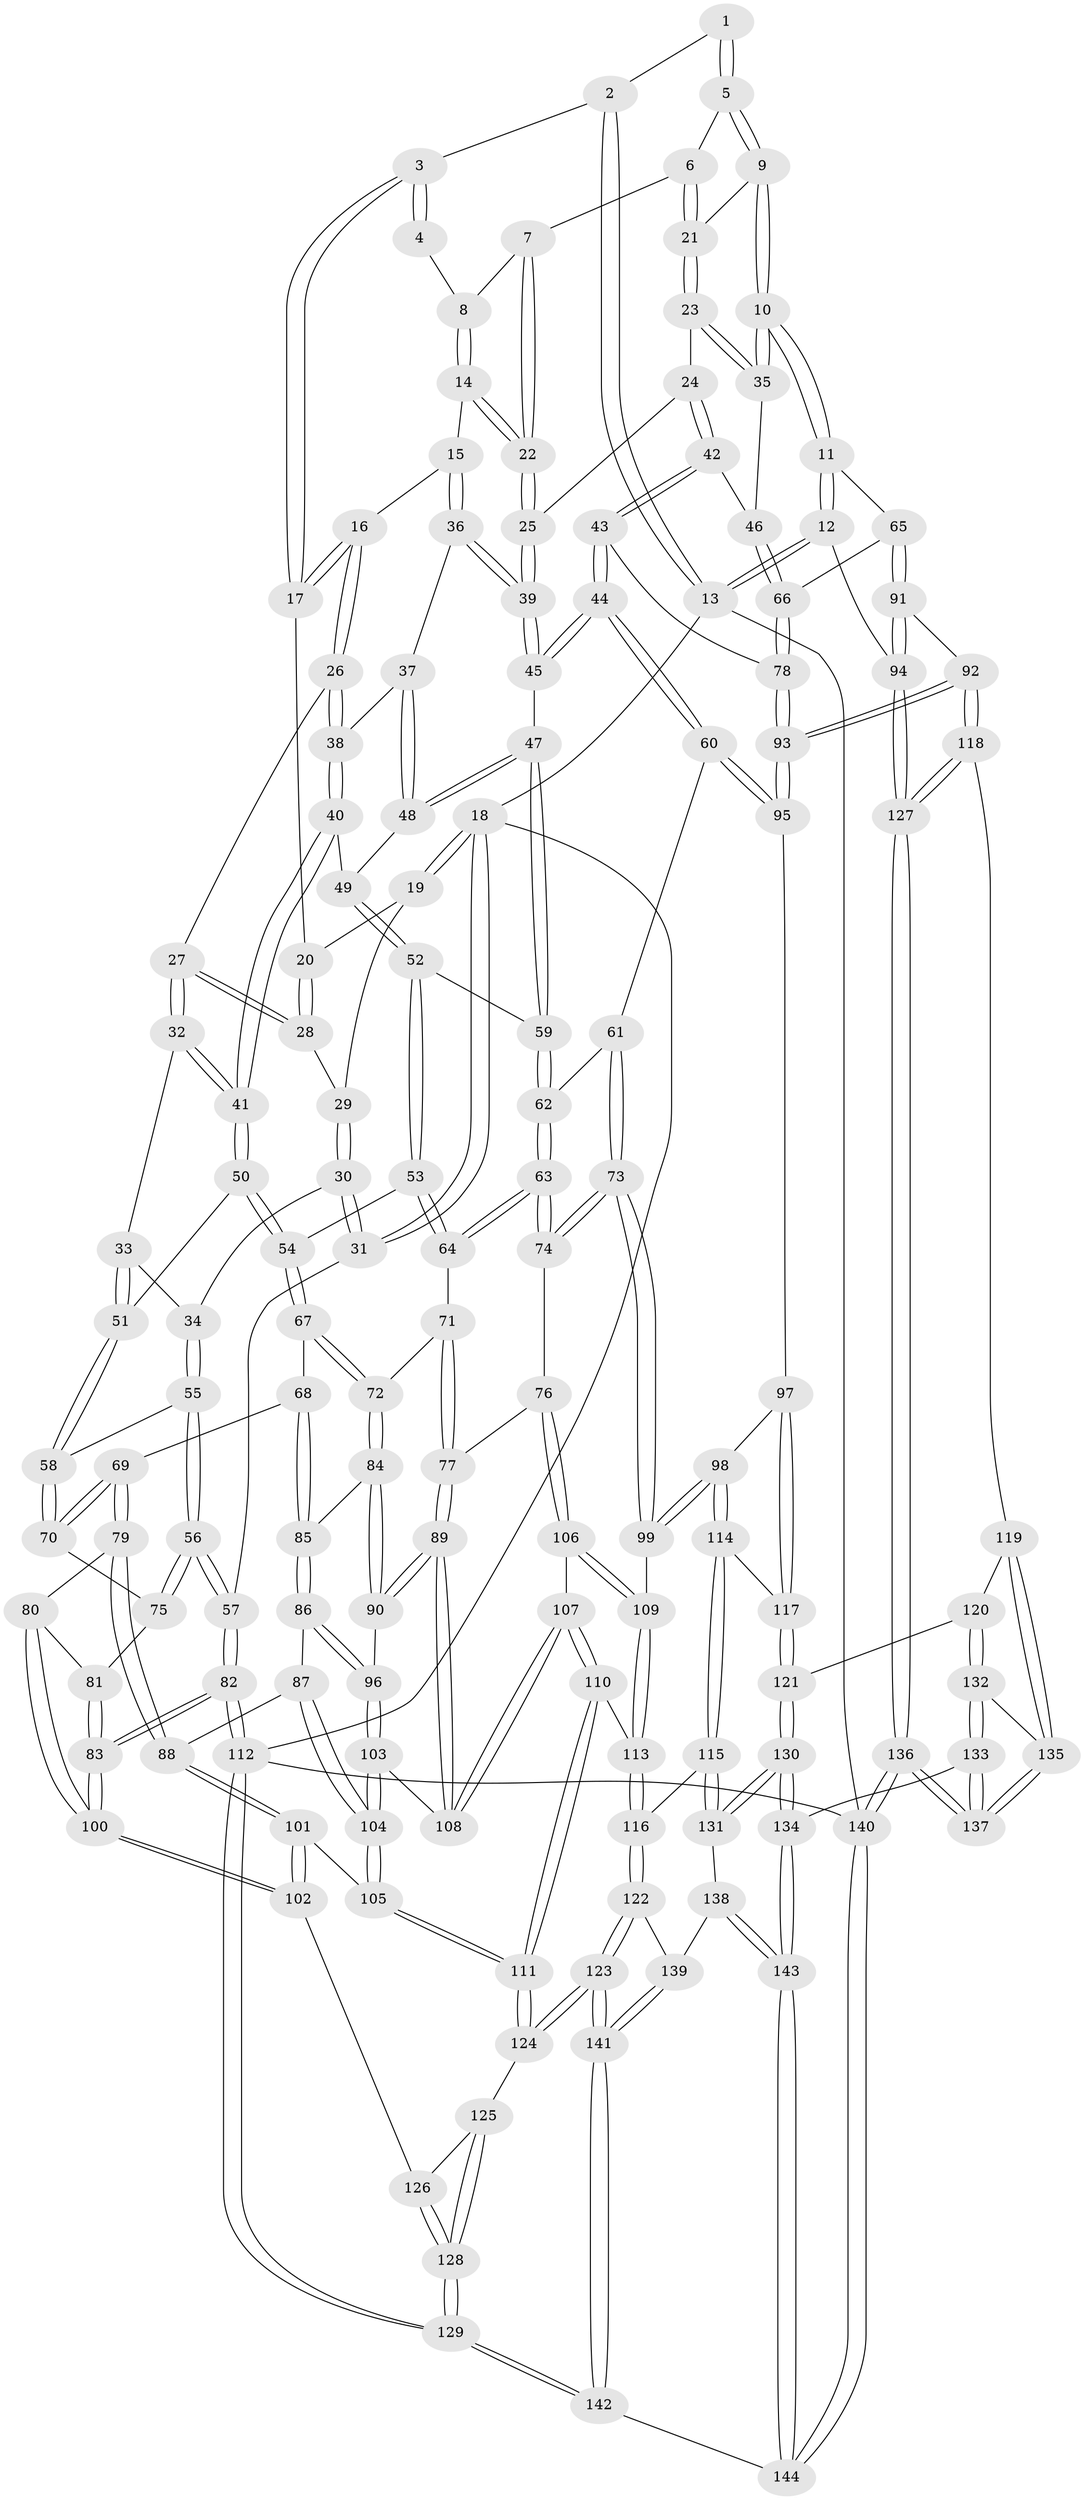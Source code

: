 // Generated by graph-tools (version 1.1) at 2025/27/03/09/25 03:27:10]
// undirected, 144 vertices, 357 edges
graph export_dot {
graph [start="1"]
  node [color=gray90,style=filled];
  1 [pos="+0.7639367788245366+0"];
  2 [pos="+0.7422231877169636+0"];
  3 [pos="+0.4283465388421108+0"];
  4 [pos="+0.6260935439485392+0.07073513946865391"];
  5 [pos="+0.766122454504015+0"];
  6 [pos="+0.7259915541509155+0.03965938156704315"];
  7 [pos="+0.646779391189256+0.10163407276700988"];
  8 [pos="+0.6265047706954292+0.07457347311837001"];
  9 [pos="+0.8865578946702131+0.0909095617382271"];
  10 [pos="+1+0.22316688637793888"];
  11 [pos="+1+0.24033647134763367"];
  12 [pos="+1+0.23661444454366243"];
  13 [pos="+1+0"];
  14 [pos="+0.5161109188501916+0.0904118126609501"];
  15 [pos="+0.45902665972683787+0.06992220527205308"];
  16 [pos="+0.39842497005702554+0"];
  17 [pos="+0.38878579348197334+0"];
  18 [pos="+0+0"];
  19 [pos="+0+0"];
  20 [pos="+0.31303695560923833+0"];
  21 [pos="+0.7415034889033617+0.1358731750044583"];
  22 [pos="+0.632653948055062+0.15079441600581212"];
  23 [pos="+0.739246893554187+0.1441733948620719"];
  24 [pos="+0.6980047304256607+0.18827034419030658"];
  25 [pos="+0.6390388602637254+0.1647628497053931"];
  26 [pos="+0.29199532368855996+0.13788708627882226"];
  27 [pos="+0.1726164220107312+0.17280426143419936"];
  28 [pos="+0.12048630237396024+0.08577140491503833"];
  29 [pos="+0.10504311627997391+0.0864473448682395"];
  30 [pos="+0+0.13027640476635854"];
  31 [pos="+0+0.07774623686767883"];
  32 [pos="+0.171417640836718+0.17635099942871607"];
  33 [pos="+0.16467700340769018+0.19129175202391543"];
  34 [pos="+0.07011100218441792+0.2321848780886532"];
  35 [pos="+0.9389575323327526+0.24652425148362778"];
  36 [pos="+0.4626592915749347+0.10292654784854598"];
  37 [pos="+0.45098977576180754+0.19162698351290564"];
  38 [pos="+0.31054416781331823+0.20644633649771058"];
  39 [pos="+0.582310129152858+0.2207157101410518"];
  40 [pos="+0.31234484090253123+0.23086667072858721"];
  41 [pos="+0.29761198725138865+0.26986018299673004"];
  42 [pos="+0.7415075343126998+0.3368291108329914"];
  43 [pos="+0.6961180474315412+0.3940919376979791"];
  44 [pos="+0.6951558598193301+0.39472852159688976"];
  45 [pos="+0.5680462947432853+0.27704988477295206"];
  46 [pos="+0.8406016779644384+0.2966992175628193"];
  47 [pos="+0.47177972346707636+0.2801617694844797"];
  48 [pos="+0.45200755573899803+0.22667039698696922"];
  49 [pos="+0.3646360073770226+0.23857069688069268"];
  50 [pos="+0.2803352937267858+0.34096692832635916"];
  51 [pos="+0.20435955521055296+0.32805875602713436"];
  52 [pos="+0.3963868435168084+0.31657908849086724"];
  53 [pos="+0.33076790346060747+0.35781232051425277"];
  54 [pos="+0.2806929567708352+0.3413345822029038"];
  55 [pos="+0.061227853262699604+0.3417849609401628"];
  56 [pos="+0+0.3700624584577486"];
  57 [pos="+0+0.3822572235900635"];
  58 [pos="+0.11579731994631895+0.37071525532285743"];
  59 [pos="+0.4696302159158481+0.28381882175299233"];
  60 [pos="+0.684894151108555+0.41295883562183067"];
  61 [pos="+0.5260415656016705+0.40834589447691244"];
  62 [pos="+0.4860185807013118+0.39720209531067363"];
  63 [pos="+0.41059957394538116+0.45236136117993847"];
  64 [pos="+0.36325815174094894+0.4024087101108967"];
  65 [pos="+0.9159213937162158+0.4728010625698338"];
  66 [pos="+0.8924202850752492+0.47528880213009467"];
  67 [pos="+0.26166636454805137+0.4151339902440617"];
  68 [pos="+0.17895745985069964+0.4579447135694488"];
  69 [pos="+0.13407107435910937+0.43099461164765895"];
  70 [pos="+0.11694601582479033+0.38626542558392174"];
  71 [pos="+0.30861066352689676+0.4651724226070363"];
  72 [pos="+0.2634079416021758+0.4650440226800192"];
  73 [pos="+0.49641971665740636+0.5519482593699492"];
  74 [pos="+0.4116151539322364+0.5087382171691246"];
  75 [pos="+0.05415325578161047+0.46051937544520394"];
  76 [pos="+0.38328922303245394+0.5295735899223478"];
  77 [pos="+0.366793217159085+0.5349757436229181"];
  78 [pos="+0.8765119025337809+0.47960656518121586"];
  79 [pos="+0.10959237249719679+0.5296819179254455"];
  80 [pos="+0.10723140035262296+0.5303997190847157"];
  81 [pos="+0.05355854074406152+0.46248997279060206"];
  82 [pos="+0+0.651496412192465"];
  83 [pos="+0+0.6451773921261844"];
  84 [pos="+0.2611844649517193+0.47383611694731886"];
  85 [pos="+0.2179681438037814+0.5139303126144278"];
  86 [pos="+0.21381250681003244+0.5356267320690763"];
  87 [pos="+0.2085628610060969+0.5393880329039934"];
  88 [pos="+0.16460610141822735+0.5567023091860455"];
  89 [pos="+0.35157897666047233+0.5419949513946251"];
  90 [pos="+0.34889985590895234+0.5419445671567173"];
  91 [pos="+0.954923675217131+0.5513053508520519"];
  92 [pos="+0.8190634422891686+0.670680661182214"];
  93 [pos="+0.8074194269258431+0.6585115437917666"];
  94 [pos="+1+0.6062200821215923"];
  95 [pos="+0.6610852368497037+0.5752750072920151"];
  96 [pos="+0.2738386307746111+0.5659050479483975"];
  97 [pos="+0.647293152572822+0.5831600389524924"];
  98 [pos="+0.6422772585381097+0.5851381737152034"];
  99 [pos="+0.5039059084924575+0.5574229932816311"];
  100 [pos="+0+0.6457497252829912"];
  101 [pos="+0.15361230735385886+0.6557898709407639"];
  102 [pos="+0+0.678930708613695"];
  103 [pos="+0.2673398294260427+0.6244031070371991"];
  104 [pos="+0.23970237972787933+0.6970465188280651"];
  105 [pos="+0.23825563994932497+0.7039060498780794"];
  106 [pos="+0.40346237496587356+0.6388344148778625"];
  107 [pos="+0.343582676103378+0.651605568552208"];
  108 [pos="+0.3386035357757503+0.6068464876455598"];
  109 [pos="+0.4377535376695811+0.6624488837168477"];
  110 [pos="+0.3051830325388248+0.7126959887565703"];
  111 [pos="+0.2650239844930224+0.7495566036009824"];
  112 [pos="+0+1"];
  113 [pos="+0.4414634960595263+0.6812282901114343"];
  114 [pos="+0.5465891759780157+0.7270277066691793"];
  115 [pos="+0.520703616346646+0.7500386623704702"];
  116 [pos="+0.48583332817711017+0.7469698797976891"];
  117 [pos="+0.6666661369255312+0.7894150067098441"];
  118 [pos="+0.8309669614354339+0.6945677249075073"];
  119 [pos="+0.8292747814331335+0.705206618870105"];
  120 [pos="+0.6801078173989855+0.7902125305325166"];
  121 [pos="+0.6678399474561755+0.7911652414126452"];
  122 [pos="+0.41374480842734546+0.7931158426230116"];
  123 [pos="+0.29881278126583855+0.824712028794248"];
  124 [pos="+0.2660854232325326+0.7745028927987962"];
  125 [pos="+0.16999682228768062+0.792957152363051"];
  126 [pos="+0.07999789014446829+0.7628192211882666"];
  127 [pos="+1+0.7047956516786997"];
  128 [pos="+0.05710080503647166+0.948904945169647"];
  129 [pos="+0+1"];
  130 [pos="+0.6146000099883057+0.8819554836171791"];
  131 [pos="+0.5413043197181492+0.8045346763508786"];
  132 [pos="+0.7378436736646453+0.8550886239719636"];
  133 [pos="+0.7055949262705848+0.9231035956379772"];
  134 [pos="+0.6336949158373097+0.9545879575413757"];
  135 [pos="+0.835540143889004+0.7710042672621613"];
  136 [pos="+1+1"];
  137 [pos="+0.9362683251196877+0.962403425561259"];
  138 [pos="+0.47845802675088067+0.8895618873165749"];
  139 [pos="+0.47653915692450843+0.8901333313993357"];
  140 [pos="+1+1"];
  141 [pos="+0.29624483338783963+1"];
  142 [pos="+0.28102394275066717+1"];
  143 [pos="+0.6316506541451158+0.9589384464369758"];
  144 [pos="+0.5740375445295224+1"];
  1 -- 2;
  1 -- 5;
  1 -- 5;
  2 -- 3;
  2 -- 13;
  2 -- 13;
  3 -- 4;
  3 -- 4;
  3 -- 17;
  3 -- 17;
  4 -- 8;
  5 -- 6;
  5 -- 9;
  5 -- 9;
  6 -- 7;
  6 -- 21;
  6 -- 21;
  7 -- 8;
  7 -- 22;
  7 -- 22;
  8 -- 14;
  8 -- 14;
  9 -- 10;
  9 -- 10;
  9 -- 21;
  10 -- 11;
  10 -- 11;
  10 -- 35;
  10 -- 35;
  11 -- 12;
  11 -- 12;
  11 -- 65;
  12 -- 13;
  12 -- 13;
  12 -- 94;
  13 -- 18;
  13 -- 140;
  14 -- 15;
  14 -- 22;
  14 -- 22;
  15 -- 16;
  15 -- 36;
  15 -- 36;
  16 -- 17;
  16 -- 17;
  16 -- 26;
  16 -- 26;
  17 -- 20;
  18 -- 19;
  18 -- 19;
  18 -- 31;
  18 -- 31;
  18 -- 112;
  19 -- 20;
  19 -- 29;
  20 -- 28;
  20 -- 28;
  21 -- 23;
  21 -- 23;
  22 -- 25;
  22 -- 25;
  23 -- 24;
  23 -- 35;
  23 -- 35;
  24 -- 25;
  24 -- 42;
  24 -- 42;
  25 -- 39;
  25 -- 39;
  26 -- 27;
  26 -- 38;
  26 -- 38;
  27 -- 28;
  27 -- 28;
  27 -- 32;
  27 -- 32;
  28 -- 29;
  29 -- 30;
  29 -- 30;
  30 -- 31;
  30 -- 31;
  30 -- 34;
  31 -- 57;
  32 -- 33;
  32 -- 41;
  32 -- 41;
  33 -- 34;
  33 -- 51;
  33 -- 51;
  34 -- 55;
  34 -- 55;
  35 -- 46;
  36 -- 37;
  36 -- 39;
  36 -- 39;
  37 -- 38;
  37 -- 48;
  37 -- 48;
  38 -- 40;
  38 -- 40;
  39 -- 45;
  39 -- 45;
  40 -- 41;
  40 -- 41;
  40 -- 49;
  41 -- 50;
  41 -- 50;
  42 -- 43;
  42 -- 43;
  42 -- 46;
  43 -- 44;
  43 -- 44;
  43 -- 78;
  44 -- 45;
  44 -- 45;
  44 -- 60;
  44 -- 60;
  45 -- 47;
  46 -- 66;
  46 -- 66;
  47 -- 48;
  47 -- 48;
  47 -- 59;
  47 -- 59;
  48 -- 49;
  49 -- 52;
  49 -- 52;
  50 -- 51;
  50 -- 54;
  50 -- 54;
  51 -- 58;
  51 -- 58;
  52 -- 53;
  52 -- 53;
  52 -- 59;
  53 -- 54;
  53 -- 64;
  53 -- 64;
  54 -- 67;
  54 -- 67;
  55 -- 56;
  55 -- 56;
  55 -- 58;
  56 -- 57;
  56 -- 57;
  56 -- 75;
  56 -- 75;
  57 -- 82;
  57 -- 82;
  58 -- 70;
  58 -- 70;
  59 -- 62;
  59 -- 62;
  60 -- 61;
  60 -- 95;
  60 -- 95;
  61 -- 62;
  61 -- 73;
  61 -- 73;
  62 -- 63;
  62 -- 63;
  63 -- 64;
  63 -- 64;
  63 -- 74;
  63 -- 74;
  64 -- 71;
  65 -- 66;
  65 -- 91;
  65 -- 91;
  66 -- 78;
  66 -- 78;
  67 -- 68;
  67 -- 72;
  67 -- 72;
  68 -- 69;
  68 -- 85;
  68 -- 85;
  69 -- 70;
  69 -- 70;
  69 -- 79;
  69 -- 79;
  70 -- 75;
  71 -- 72;
  71 -- 77;
  71 -- 77;
  72 -- 84;
  72 -- 84;
  73 -- 74;
  73 -- 74;
  73 -- 99;
  73 -- 99;
  74 -- 76;
  75 -- 81;
  76 -- 77;
  76 -- 106;
  76 -- 106;
  77 -- 89;
  77 -- 89;
  78 -- 93;
  78 -- 93;
  79 -- 80;
  79 -- 88;
  79 -- 88;
  80 -- 81;
  80 -- 100;
  80 -- 100;
  81 -- 83;
  81 -- 83;
  82 -- 83;
  82 -- 83;
  82 -- 112;
  82 -- 112;
  83 -- 100;
  83 -- 100;
  84 -- 85;
  84 -- 90;
  84 -- 90;
  85 -- 86;
  85 -- 86;
  86 -- 87;
  86 -- 96;
  86 -- 96;
  87 -- 88;
  87 -- 104;
  87 -- 104;
  88 -- 101;
  88 -- 101;
  89 -- 90;
  89 -- 90;
  89 -- 108;
  89 -- 108;
  90 -- 96;
  91 -- 92;
  91 -- 94;
  91 -- 94;
  92 -- 93;
  92 -- 93;
  92 -- 118;
  92 -- 118;
  93 -- 95;
  93 -- 95;
  94 -- 127;
  94 -- 127;
  95 -- 97;
  96 -- 103;
  96 -- 103;
  97 -- 98;
  97 -- 117;
  97 -- 117;
  98 -- 99;
  98 -- 99;
  98 -- 114;
  98 -- 114;
  99 -- 109;
  100 -- 102;
  100 -- 102;
  101 -- 102;
  101 -- 102;
  101 -- 105;
  102 -- 126;
  103 -- 104;
  103 -- 104;
  103 -- 108;
  104 -- 105;
  104 -- 105;
  105 -- 111;
  105 -- 111;
  106 -- 107;
  106 -- 109;
  106 -- 109;
  107 -- 108;
  107 -- 108;
  107 -- 110;
  107 -- 110;
  109 -- 113;
  109 -- 113;
  110 -- 111;
  110 -- 111;
  110 -- 113;
  111 -- 124;
  111 -- 124;
  112 -- 129;
  112 -- 129;
  112 -- 140;
  113 -- 116;
  113 -- 116;
  114 -- 115;
  114 -- 115;
  114 -- 117;
  115 -- 116;
  115 -- 131;
  115 -- 131;
  116 -- 122;
  116 -- 122;
  117 -- 121;
  117 -- 121;
  118 -- 119;
  118 -- 127;
  118 -- 127;
  119 -- 120;
  119 -- 135;
  119 -- 135;
  120 -- 121;
  120 -- 132;
  120 -- 132;
  121 -- 130;
  121 -- 130;
  122 -- 123;
  122 -- 123;
  122 -- 139;
  123 -- 124;
  123 -- 124;
  123 -- 141;
  123 -- 141;
  124 -- 125;
  125 -- 126;
  125 -- 128;
  125 -- 128;
  126 -- 128;
  126 -- 128;
  127 -- 136;
  127 -- 136;
  128 -- 129;
  128 -- 129;
  129 -- 142;
  129 -- 142;
  130 -- 131;
  130 -- 131;
  130 -- 134;
  130 -- 134;
  131 -- 138;
  132 -- 133;
  132 -- 133;
  132 -- 135;
  133 -- 134;
  133 -- 137;
  133 -- 137;
  134 -- 143;
  134 -- 143;
  135 -- 137;
  135 -- 137;
  136 -- 137;
  136 -- 137;
  136 -- 140;
  136 -- 140;
  138 -- 139;
  138 -- 143;
  138 -- 143;
  139 -- 141;
  139 -- 141;
  140 -- 144;
  140 -- 144;
  141 -- 142;
  141 -- 142;
  142 -- 144;
  143 -- 144;
  143 -- 144;
}
